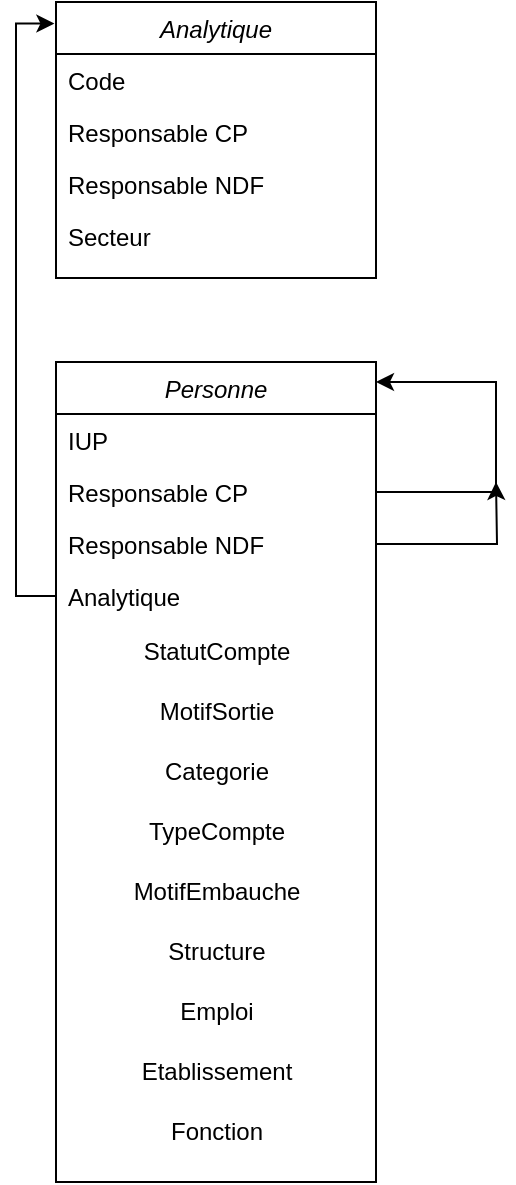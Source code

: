 <mxfile version="21.6.7" type="github">
  <diagram id="C5RBs43oDa-KdzZeNtuy" name="Page-1">
    <mxGraphModel dx="989" dy="523" grid="1" gridSize="10" guides="1" tooltips="1" connect="1" arrows="1" fold="1" page="1" pageScale="1" pageWidth="1654" pageHeight="1169" math="0" shadow="0">
      <root>
        <mxCell id="WIyWlLk6GJQsqaUBKTNV-0" />
        <mxCell id="WIyWlLk6GJQsqaUBKTNV-1" parent="WIyWlLk6GJQsqaUBKTNV-0" />
        <mxCell id="zkfFHV4jXpPFQw0GAbJ--0" value="Analytique&#xa;" style="swimlane;fontStyle=2;align=center;verticalAlign=top;childLayout=stackLayout;horizontal=1;startSize=26;horizontalStack=0;resizeParent=1;resizeLast=0;collapsible=1;marginBottom=0;rounded=0;shadow=0;strokeWidth=1;" parent="WIyWlLk6GJQsqaUBKTNV-1" vertex="1">
          <mxGeometry x="460" y="260" width="160" height="138" as="geometry">
            <mxRectangle x="230" y="140" width="160" height="26" as="alternateBounds" />
          </mxGeometry>
        </mxCell>
        <mxCell id="zkfFHV4jXpPFQw0GAbJ--1" value="Code" style="text;align=left;verticalAlign=top;spacingLeft=4;spacingRight=4;overflow=hidden;rotatable=0;points=[[0,0.5],[1,0.5]];portConstraint=eastwest;" parent="zkfFHV4jXpPFQw0GAbJ--0" vertex="1">
          <mxGeometry y="26" width="160" height="26" as="geometry" />
        </mxCell>
        <mxCell id="zkfFHV4jXpPFQw0GAbJ--2" value="Responsable CP" style="text;align=left;verticalAlign=top;spacingLeft=4;spacingRight=4;overflow=hidden;rotatable=0;points=[[0,0.5],[1,0.5]];portConstraint=eastwest;rounded=0;shadow=0;html=0;" parent="zkfFHV4jXpPFQw0GAbJ--0" vertex="1">
          <mxGeometry y="52" width="160" height="26" as="geometry" />
        </mxCell>
        <mxCell id="zkfFHV4jXpPFQw0GAbJ--3" value="Responsable NDF" style="text;align=left;verticalAlign=top;spacingLeft=4;spacingRight=4;overflow=hidden;rotatable=0;points=[[0,0.5],[1,0.5]];portConstraint=eastwest;rounded=0;shadow=0;html=0;" parent="zkfFHV4jXpPFQw0GAbJ--0" vertex="1">
          <mxGeometry y="78" width="160" height="26" as="geometry" />
        </mxCell>
        <mxCell id="zkfFHV4jXpPFQw0GAbJ--5" value="Secteur" style="text;align=left;verticalAlign=top;spacingLeft=4;spacingRight=4;overflow=hidden;rotatable=0;points=[[0,0.5],[1,0.5]];portConstraint=eastwest;" parent="zkfFHV4jXpPFQw0GAbJ--0" vertex="1">
          <mxGeometry y="104" width="160" height="26" as="geometry" />
        </mxCell>
        <mxCell id="lXW113yhEihNR2syf71h-1" value="Personne" style="swimlane;fontStyle=2;align=center;verticalAlign=top;childLayout=stackLayout;horizontal=1;startSize=26;horizontalStack=0;resizeParent=1;resizeLast=0;collapsible=1;marginBottom=0;rounded=0;shadow=0;strokeWidth=1;" vertex="1" parent="WIyWlLk6GJQsqaUBKTNV-1">
          <mxGeometry x="460" y="440" width="160" height="410" as="geometry">
            <mxRectangle x="230" y="140" width="160" height="26" as="alternateBounds" />
          </mxGeometry>
        </mxCell>
        <mxCell id="lXW113yhEihNR2syf71h-2" value="IUP" style="text;align=left;verticalAlign=top;spacingLeft=4;spacingRight=4;overflow=hidden;rotatable=0;points=[[0,0.5],[1,0.5]];portConstraint=eastwest;" vertex="1" parent="lXW113yhEihNR2syf71h-1">
          <mxGeometry y="26" width="160" height="26" as="geometry" />
        </mxCell>
        <mxCell id="lXW113yhEihNR2syf71h-9" style="edgeStyle=orthogonalEdgeStyle;rounded=0;orthogonalLoop=1;jettySize=auto;html=1;" edge="1" parent="lXW113yhEihNR2syf71h-1" source="lXW113yhEihNR2syf71h-3">
          <mxGeometry relative="1" as="geometry">
            <mxPoint x="160" y="10" as="targetPoint" />
            <Array as="points">
              <mxPoint x="220" y="65" />
              <mxPoint x="220" y="10" />
              <mxPoint x="161" y="10" />
            </Array>
          </mxGeometry>
        </mxCell>
        <mxCell id="lXW113yhEihNR2syf71h-3" value="Responsable CP" style="text;align=left;verticalAlign=top;spacingLeft=4;spacingRight=4;overflow=hidden;rotatable=0;points=[[0,0.5],[1,0.5]];portConstraint=eastwest;rounded=0;shadow=0;html=0;" vertex="1" parent="lXW113yhEihNR2syf71h-1">
          <mxGeometry y="52" width="160" height="26" as="geometry" />
        </mxCell>
        <mxCell id="lXW113yhEihNR2syf71h-11" style="edgeStyle=orthogonalEdgeStyle;rounded=0;orthogonalLoop=1;jettySize=auto;html=1;" edge="1" parent="lXW113yhEihNR2syf71h-1" source="lXW113yhEihNR2syf71h-4">
          <mxGeometry relative="1" as="geometry">
            <mxPoint x="220" y="60" as="targetPoint" />
          </mxGeometry>
        </mxCell>
        <mxCell id="lXW113yhEihNR2syf71h-4" value="Responsable NDF" style="text;align=left;verticalAlign=top;spacingLeft=4;spacingRight=4;overflow=hidden;rotatable=0;points=[[0,0.5],[1,0.5]];portConstraint=eastwest;rounded=0;shadow=0;html=0;" vertex="1" parent="lXW113yhEihNR2syf71h-1">
          <mxGeometry y="78" width="160" height="26" as="geometry" />
        </mxCell>
        <mxCell id="lXW113yhEihNR2syf71h-5" value="Analytique" style="text;align=left;verticalAlign=top;spacingLeft=4;spacingRight=4;overflow=hidden;rotatable=0;points=[[0,0.5],[1,0.5]];portConstraint=eastwest;" vertex="1" parent="lXW113yhEihNR2syf71h-1">
          <mxGeometry y="104" width="160" height="26" as="geometry" />
        </mxCell>
        <mxCell id="lXW113yhEihNR2syf71h-13" value="StatutCompte" style="text;html=1;align=center;verticalAlign=middle;resizable=0;points=[];autosize=1;strokeColor=none;fillColor=none;" vertex="1" parent="lXW113yhEihNR2syf71h-1">
          <mxGeometry y="130" width="160" height="30" as="geometry" />
        </mxCell>
        <mxCell id="lXW113yhEihNR2syf71h-14" value="MotifSortie" style="text;html=1;align=center;verticalAlign=middle;resizable=0;points=[];autosize=1;strokeColor=none;fillColor=none;" vertex="1" parent="lXW113yhEihNR2syf71h-1">
          <mxGeometry y="160" width="160" height="30" as="geometry" />
        </mxCell>
        <mxCell id="lXW113yhEihNR2syf71h-15" value="Categorie" style="text;html=1;align=center;verticalAlign=middle;resizable=0;points=[];autosize=1;strokeColor=none;fillColor=none;" vertex="1" parent="lXW113yhEihNR2syf71h-1">
          <mxGeometry y="190" width="160" height="30" as="geometry" />
        </mxCell>
        <mxCell id="lXW113yhEihNR2syf71h-16" value="TypeCompte" style="text;html=1;align=center;verticalAlign=middle;resizable=0;points=[];autosize=1;strokeColor=none;fillColor=none;" vertex="1" parent="lXW113yhEihNR2syf71h-1">
          <mxGeometry y="220" width="160" height="30" as="geometry" />
        </mxCell>
        <mxCell id="lXW113yhEihNR2syf71h-17" value="MotifEmbauche" style="text;html=1;align=center;verticalAlign=middle;resizable=0;points=[];autosize=1;strokeColor=none;fillColor=none;" vertex="1" parent="lXW113yhEihNR2syf71h-1">
          <mxGeometry y="250" width="160" height="30" as="geometry" />
        </mxCell>
        <mxCell id="lXW113yhEihNR2syf71h-18" value="Structure" style="text;html=1;align=center;verticalAlign=middle;resizable=0;points=[];autosize=1;strokeColor=none;fillColor=none;" vertex="1" parent="lXW113yhEihNR2syf71h-1">
          <mxGeometry y="280" width="160" height="30" as="geometry" />
        </mxCell>
        <mxCell id="lXW113yhEihNR2syf71h-19" value="Emploi" style="text;html=1;align=center;verticalAlign=middle;resizable=0;points=[];autosize=1;strokeColor=none;fillColor=none;" vertex="1" parent="lXW113yhEihNR2syf71h-1">
          <mxGeometry y="310" width="160" height="30" as="geometry" />
        </mxCell>
        <mxCell id="lXW113yhEihNR2syf71h-20" value="Etablissement" style="text;html=1;align=center;verticalAlign=middle;resizable=0;points=[];autosize=1;strokeColor=none;fillColor=none;" vertex="1" parent="lXW113yhEihNR2syf71h-1">
          <mxGeometry y="340" width="160" height="30" as="geometry" />
        </mxCell>
        <mxCell id="lXW113yhEihNR2syf71h-21" value="Fonction" style="text;html=1;align=center;verticalAlign=middle;resizable=0;points=[];autosize=1;strokeColor=none;fillColor=none;" vertex="1" parent="lXW113yhEihNR2syf71h-1">
          <mxGeometry y="370" width="160" height="30" as="geometry" />
        </mxCell>
        <mxCell id="lXW113yhEihNR2syf71h-12" style="edgeStyle=orthogonalEdgeStyle;rounded=0;orthogonalLoop=1;jettySize=auto;html=1;entryX=-0.005;entryY=0.078;entryDx=0;entryDy=0;entryPerimeter=0;" edge="1" parent="WIyWlLk6GJQsqaUBKTNV-1" source="lXW113yhEihNR2syf71h-5" target="zkfFHV4jXpPFQw0GAbJ--0">
          <mxGeometry relative="1" as="geometry" />
        </mxCell>
      </root>
    </mxGraphModel>
  </diagram>
</mxfile>
